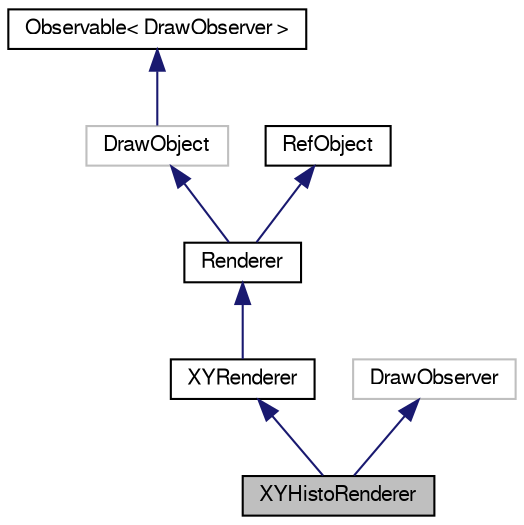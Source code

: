 digraph G
{
  bgcolor="transparent";
  edge [fontname="FreeSans",fontsize="10",labelfontname="FreeSans",labelfontsize="10"];
  node [fontname="FreeSans",fontsize="10",shape=record];
  Node1 [label="XYHistoRenderer",height=0.2,width=0.4,color="black", fillcolor="grey75", style="filled" fontcolor="black"];
  Node2 -> Node1 [dir=back,color="midnightblue",fontsize="10",style="solid",fontname="FreeSans"];
  Node2 [label="XYRenderer",height=0.2,width=0.4,color="black",URL="$classXYRenderer.html"];
  Node3 -> Node2 [dir=back,color="midnightblue",fontsize="10",style="solid",fontname="FreeSans"];
  Node3 [label="Renderer",height=0.2,width=0.4,color="black",URL="$classRenderer.html"];
  Node4 -> Node3 [dir=back,color="midnightblue",fontsize="10",style="solid",fontname="FreeSans"];
  Node4 [label="DrawObject",height=0.2,width=0.4,color="grey75"];
  Node5 -> Node4 [dir=back,color="midnightblue",fontsize="10",style="solid",fontname="FreeSans"];
  Node5 [label="Observable\< DrawObserver \>",height=0.2,width=0.4,color="black",URL="$classObservable.html"];
  Node6 -> Node3 [dir=back,color="midnightblue",fontsize="10",style="solid",fontname="FreeSans"];
  Node6 [label="RefObject",height=0.2,width=0.4,color="black",URL="$classRefObject.html"];
  Node7 -> Node1 [dir=back,color="midnightblue",fontsize="10",style="solid",fontname="FreeSans"];
  Node7 [label="DrawObserver",height=0.2,width=0.4,color="grey75"];
}
